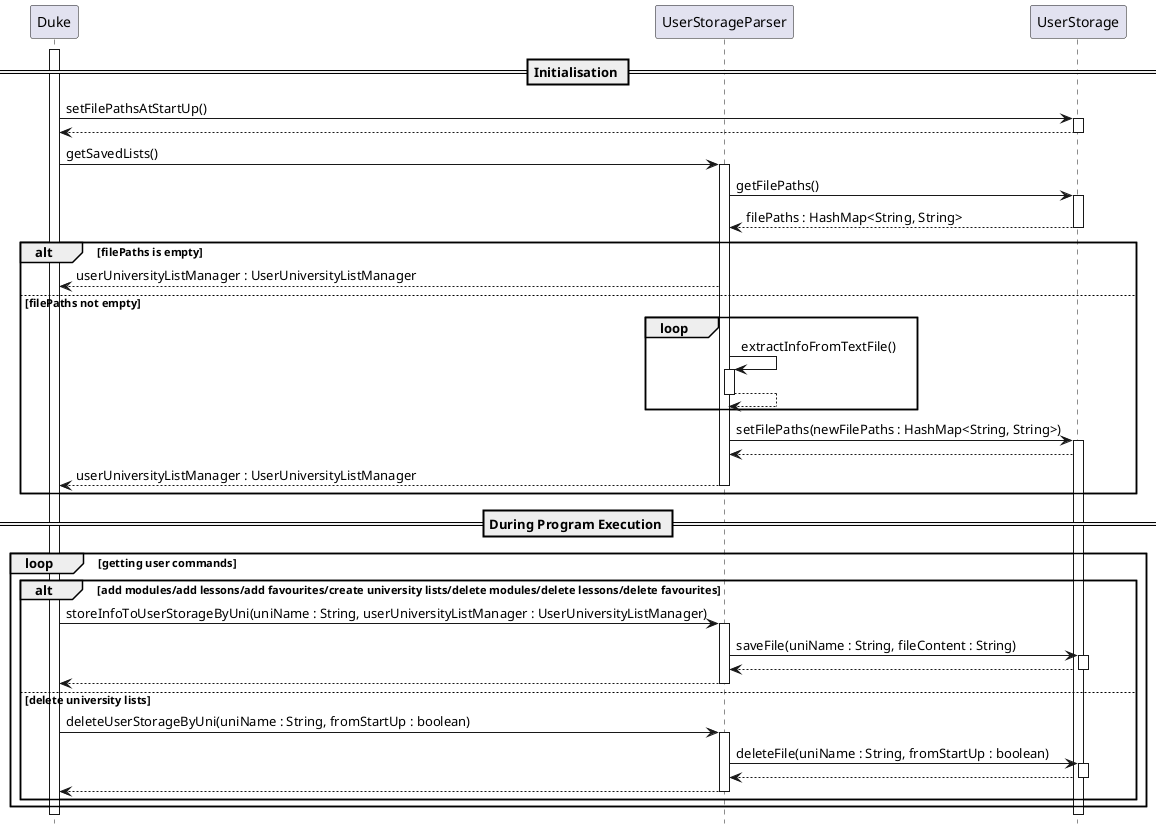 @startuml

hide footbox

== Initialisation ==
activate Duke
participant UserStorageParser
Duke -> UserStorage : setFilePathsAtStartUp()
activate UserStorage
UserStorage --> Duke
deactivate UserStorage

Duke -> UserStorageParser : getSavedLists()
activate UserStorageParser
UserStorageParser -> UserStorage : getFilePaths()
activate UserStorage
UserStorage --> UserStorageParser : filePaths : HashMap<String, String>
deactivate UserStorage
alt filePaths is empty
UserStorageParser --> Duke : userUniversityListManager : UserUniversityListManager

else filePaths not empty
loop
UserStorageParser -> UserStorageParser : extractInfoFromTextFile()
activate UserStorageParser
UserStorageParser --> UserStorageParser
deactivate UserStorageParser
end
UserStorageParser -> UserStorage : setFilePaths(newFilePaths : HashMap<String, String>)
activate UserStorage
UserStorage --> UserStorageParser
UserStorageParser --> Duke : userUniversityListManager : UserUniversityListManager
deactivate UserStorageParser
end

== During Program Execution ==
loop getting user commands
alt add modules/add lessons/add favourites/create university lists/delete modules/delete lessons/delete favourites
Duke -> UserStorageParser : storeInfoToUserStorageByUni(uniName : String, userUniversityListManager : UserUniversityListManager)
activate UserStorageParser
UserStorageParser -> UserStorage : saveFile(uniName : String, fileContent : String)
activate UserStorage
UserStorage --> UserStorageParser
deactivate UserStorage
UserStorageParser --> Duke
deactivate UserStorageParser

else delete university lists
Duke -> UserStorageParser : deleteUserStorageByUni(uniName : String, fromStartUp : boolean)
activate UserStorageParser
UserStorageParser -> UserStorage : deleteFile(uniName : String, fromStartUp : boolean)
activate UserStorage
UserStorage --> UserStorageParser
deactivate UserStorage
UserStorageParser --> Duke
deactivate UserStorageParser
end
end

@enduml